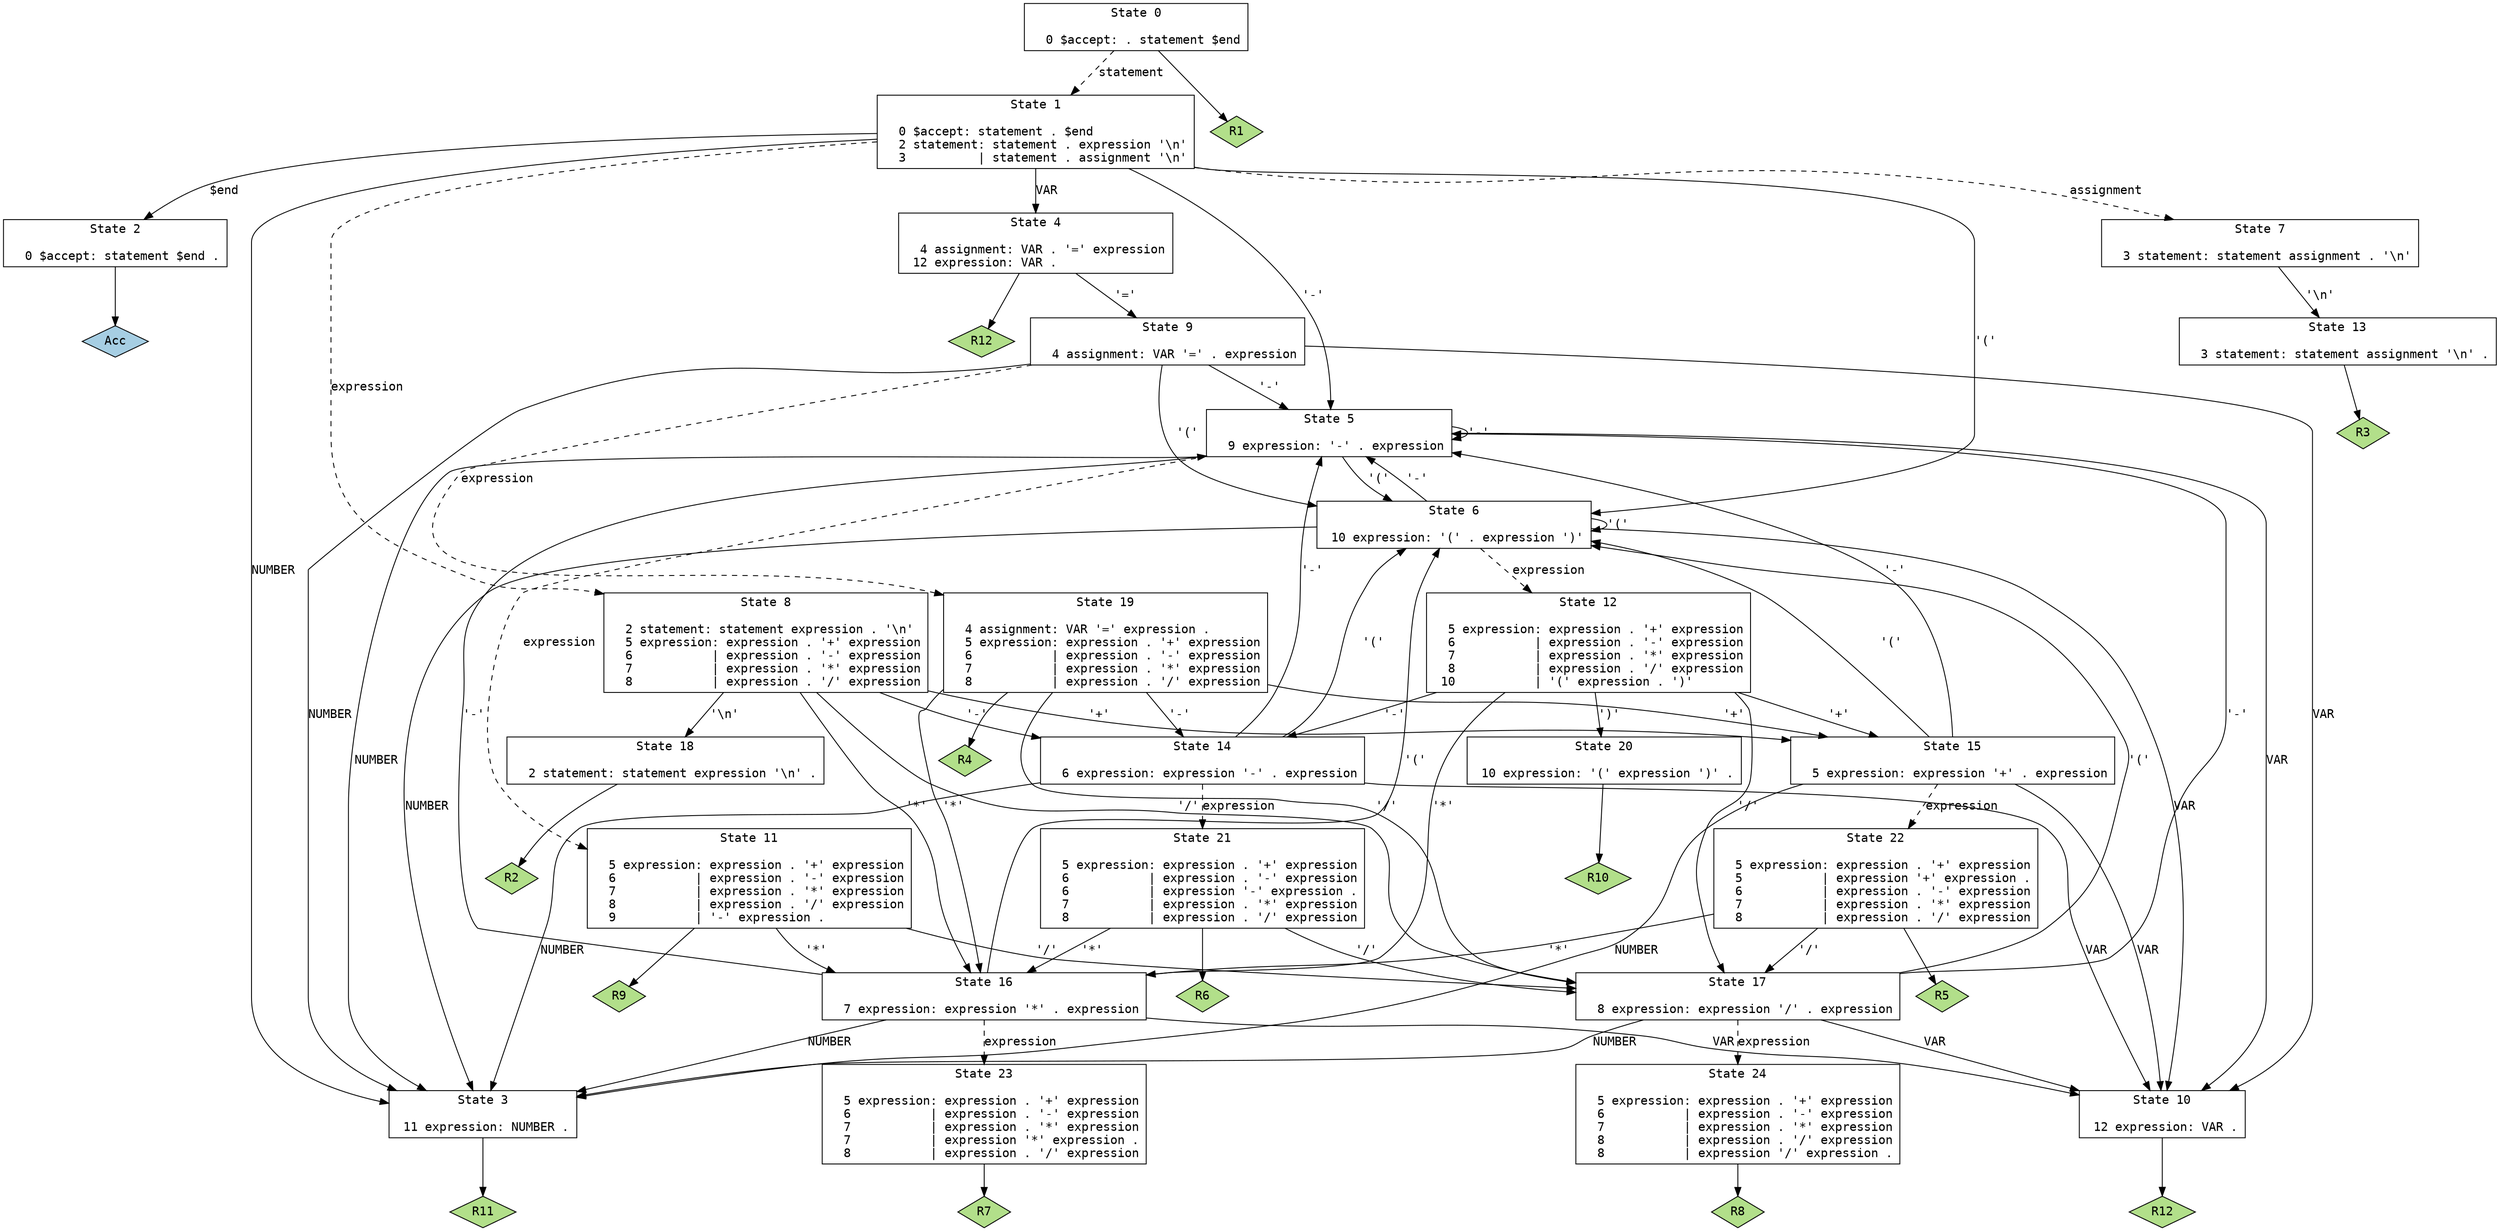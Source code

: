 // Generated by GNU Bison 3.0.4.
// Report bugs to <bug-bison@gnu.org>.
// Home page: <http://www.gnu.org/software/bison/>.

digraph "mycalc.y"
{
  node [fontname = courier, shape = box, colorscheme = paired6]
  edge [fontname = courier]

  0 [label="State 0\n\l  0 $accept: . statement $end\l"]
  0 -> 1 [style=dashed label="statement"]
  0 -> "0R1" [style=solid]
 "0R1" [label="R1", fillcolor=3, shape=diamond, style=filled]
  1 [label="State 1\n\l  0 $accept: statement . $end\l  2 statement: statement . expression '\\n'\l  3          | statement . assignment '\\n'\l"]
  1 -> 2 [style=solid label="$end"]
  1 -> 3 [style=solid label="NUMBER"]
  1 -> 4 [style=solid label="VAR"]
  1 -> 5 [style=solid label="'-'"]
  1 -> 6 [style=solid label="'('"]
  1 -> 7 [style=dashed label="assignment"]
  1 -> 8 [style=dashed label="expression"]
  2 [label="State 2\n\l  0 $accept: statement $end .\l"]
  2 -> "2R0" [style=solid]
 "2R0" [label="Acc", fillcolor=1, shape=diamond, style=filled]
  3 [label="State 3\n\l 11 expression: NUMBER .\l"]
  3 -> "3R11" [style=solid]
 "3R11" [label="R11", fillcolor=3, shape=diamond, style=filled]
  4 [label="State 4\n\l  4 assignment: VAR . '=' expression\l 12 expression: VAR .\l"]
  4 -> 9 [style=solid label="'='"]
  4 -> "4R12" [style=solid]
 "4R12" [label="R12", fillcolor=3, shape=diamond, style=filled]
  5 [label="State 5\n\l  9 expression: '-' . expression\l"]
  5 -> 3 [style=solid label="NUMBER"]
  5 -> 10 [style=solid label="VAR"]
  5 -> 5 [style=solid label="'-'"]
  5 -> 6 [style=solid label="'('"]
  5 -> 11 [style=dashed label="expression"]
  6 [label="State 6\n\l 10 expression: '(' . expression ')'\l"]
  6 -> 3 [style=solid label="NUMBER"]
  6 -> 10 [style=solid label="VAR"]
  6 -> 5 [style=solid label="'-'"]
  6 -> 6 [style=solid label="'('"]
  6 -> 12 [style=dashed label="expression"]
  7 [label="State 7\n\l  3 statement: statement assignment . '\\n'\l"]
  7 -> 13 [style=solid label="'\\n'"]
  8 [label="State 8\n\l  2 statement: statement expression . '\\n'\l  5 expression: expression . '+' expression\l  6           | expression . '-' expression\l  7           | expression . '*' expression\l  8           | expression . '/' expression\l"]
  8 -> 14 [style=solid label="'-'"]
  8 -> 15 [style=solid label="'+'"]
  8 -> 16 [style=solid label="'*'"]
  8 -> 17 [style=solid label="'/'"]
  8 -> 18 [style=solid label="'\\n'"]
  9 [label="State 9\n\l  4 assignment: VAR '=' . expression\l"]
  9 -> 3 [style=solid label="NUMBER"]
  9 -> 10 [style=solid label="VAR"]
  9 -> 5 [style=solid label="'-'"]
  9 -> 6 [style=solid label="'('"]
  9 -> 19 [style=dashed label="expression"]
  10 [label="State 10\n\l 12 expression: VAR .\l"]
  10 -> "10R12" [style=solid]
 "10R12" [label="R12", fillcolor=3, shape=diamond, style=filled]
  11 [label="State 11\n\l  5 expression: expression . '+' expression\l  6           | expression . '-' expression\l  7           | expression . '*' expression\l  8           | expression . '/' expression\l  9           | '-' expression .\l"]
  11 -> 16 [style=solid label="'*'"]
  11 -> 17 [style=solid label="'/'"]
  11 -> "11R9" [style=solid]
 "11R9" [label="R9", fillcolor=3, shape=diamond, style=filled]
  12 [label="State 12\n\l  5 expression: expression . '+' expression\l  6           | expression . '-' expression\l  7           | expression . '*' expression\l  8           | expression . '/' expression\l 10           | '(' expression . ')'\l"]
  12 -> 14 [style=solid label="'-'"]
  12 -> 15 [style=solid label="'+'"]
  12 -> 16 [style=solid label="'*'"]
  12 -> 17 [style=solid label="'/'"]
  12 -> 20 [style=solid label="')'"]
  13 [label="State 13\n\l  3 statement: statement assignment '\\n' .\l"]
  13 -> "13R3" [style=solid]
 "13R3" [label="R3", fillcolor=3, shape=diamond, style=filled]
  14 [label="State 14\n\l  6 expression: expression '-' . expression\l"]
  14 -> 3 [style=solid label="NUMBER"]
  14 -> 10 [style=solid label="VAR"]
  14 -> 5 [style=solid label="'-'"]
  14 -> 6 [style=solid label="'('"]
  14 -> 21 [style=dashed label="expression"]
  15 [label="State 15\n\l  5 expression: expression '+' . expression\l"]
  15 -> 3 [style=solid label="NUMBER"]
  15 -> 10 [style=solid label="VAR"]
  15 -> 5 [style=solid label="'-'"]
  15 -> 6 [style=solid label="'('"]
  15 -> 22 [style=dashed label="expression"]
  16 [label="State 16\n\l  7 expression: expression '*' . expression\l"]
  16 -> 3 [style=solid label="NUMBER"]
  16 -> 10 [style=solid label="VAR"]
  16 -> 5 [style=solid label="'-'"]
  16 -> 6 [style=solid label="'('"]
  16 -> 23 [style=dashed label="expression"]
  17 [label="State 17\n\l  8 expression: expression '/' . expression\l"]
  17 -> 3 [style=solid label="NUMBER"]
  17 -> 10 [style=solid label="VAR"]
  17 -> 5 [style=solid label="'-'"]
  17 -> 6 [style=solid label="'('"]
  17 -> 24 [style=dashed label="expression"]
  18 [label="State 18\n\l  2 statement: statement expression '\\n' .\l"]
  18 -> "18R2" [style=solid]
 "18R2" [label="R2", fillcolor=3, shape=diamond, style=filled]
  19 [label="State 19\n\l  4 assignment: VAR '=' expression .\l  5 expression: expression . '+' expression\l  6           | expression . '-' expression\l  7           | expression . '*' expression\l  8           | expression . '/' expression\l"]
  19 -> 14 [style=solid label="'-'"]
  19 -> 15 [style=solid label="'+'"]
  19 -> 16 [style=solid label="'*'"]
  19 -> 17 [style=solid label="'/'"]
  19 -> "19R4" [style=solid]
 "19R4" [label="R4", fillcolor=3, shape=diamond, style=filled]
  20 [label="State 20\n\l 10 expression: '(' expression ')' .\l"]
  20 -> "20R10" [style=solid]
 "20R10" [label="R10", fillcolor=3, shape=diamond, style=filled]
  21 [label="State 21\n\l  5 expression: expression . '+' expression\l  6           | expression . '-' expression\l  6           | expression '-' expression .\l  7           | expression . '*' expression\l  8           | expression . '/' expression\l"]
  21 -> 16 [style=solid label="'*'"]
  21 -> 17 [style=solid label="'/'"]
  21 -> "21R6" [style=solid]
 "21R6" [label="R6", fillcolor=3, shape=diamond, style=filled]
  22 [label="State 22\n\l  5 expression: expression . '+' expression\l  5           | expression '+' expression .\l  6           | expression . '-' expression\l  7           | expression . '*' expression\l  8           | expression . '/' expression\l"]
  22 -> 16 [style=solid label="'*'"]
  22 -> 17 [style=solid label="'/'"]
  22 -> "22R5" [style=solid]
 "22R5" [label="R5", fillcolor=3, shape=diamond, style=filled]
  23 [label="State 23\n\l  5 expression: expression . '+' expression\l  6           | expression . '-' expression\l  7           | expression . '*' expression\l  7           | expression '*' expression .\l  8           | expression . '/' expression\l"]
  23 -> "23R7" [style=solid]
 "23R7" [label="R7", fillcolor=3, shape=diamond, style=filled]
  24 [label="State 24\n\l  5 expression: expression . '+' expression\l  6           | expression . '-' expression\l  7           | expression . '*' expression\l  8           | expression . '/' expression\l  8           | expression '/' expression .\l"]
  24 -> "24R8" [style=solid]
 "24R8" [label="R8", fillcolor=3, shape=diamond, style=filled]
}
